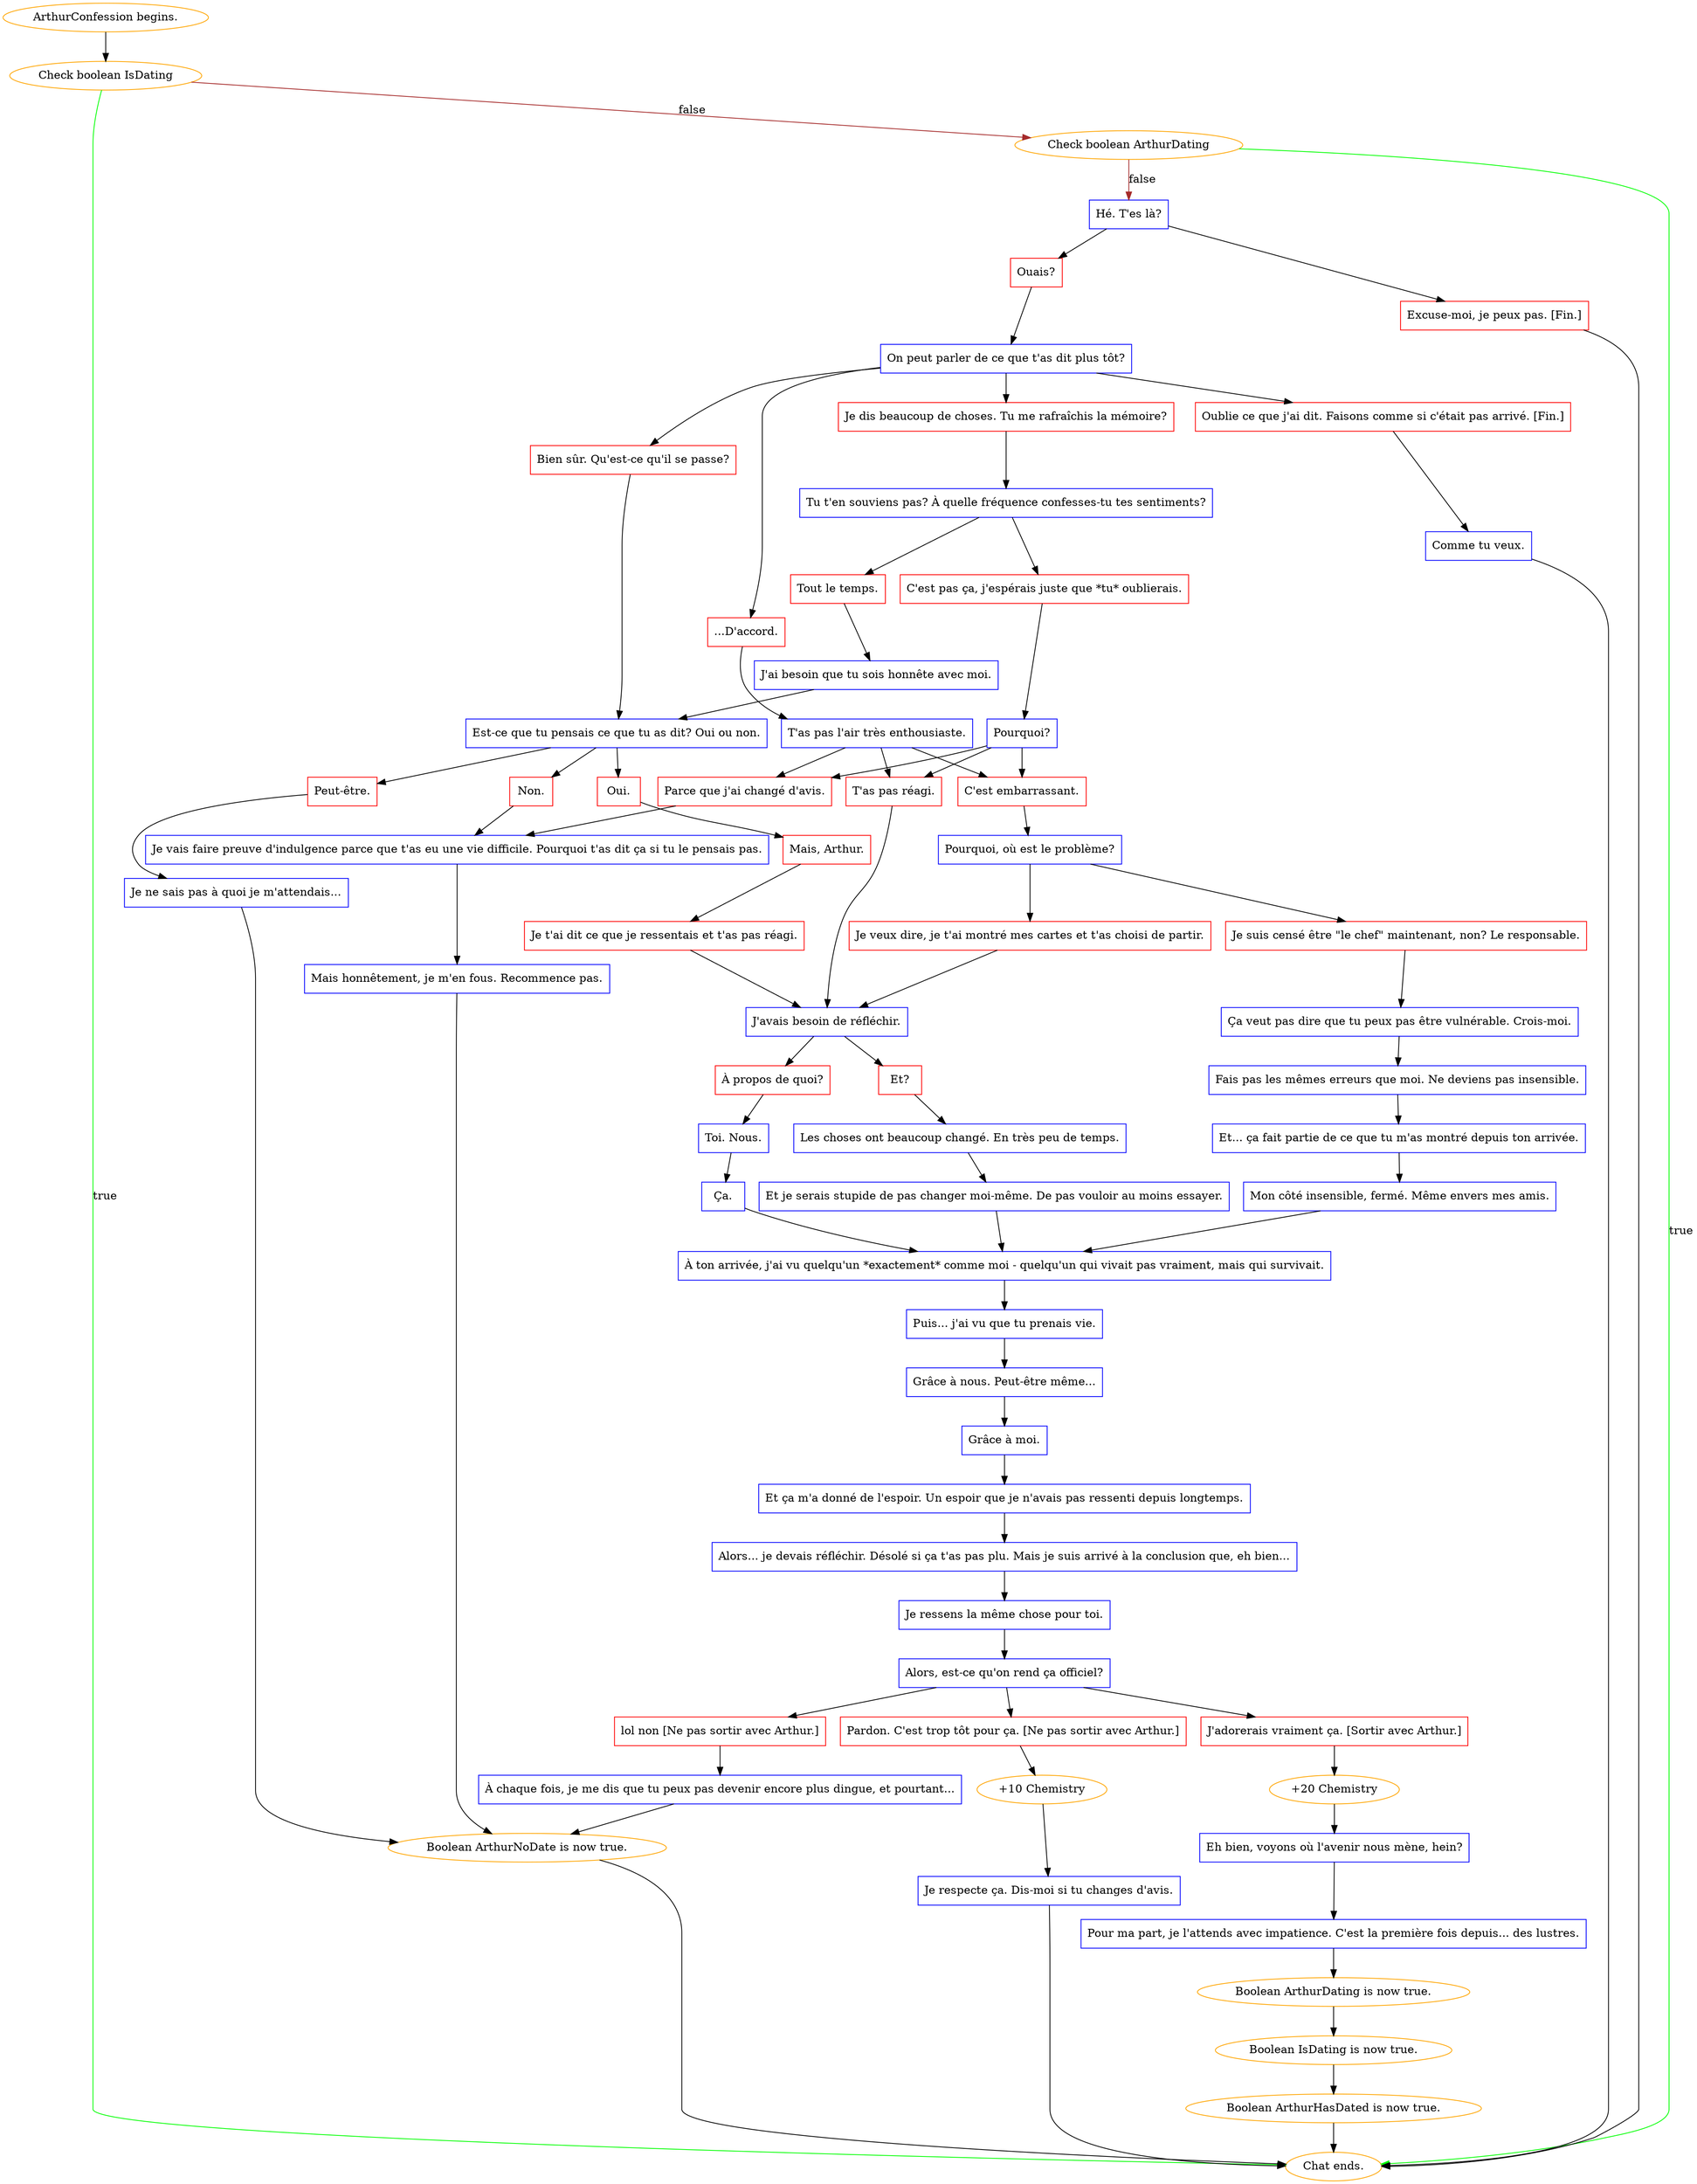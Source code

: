 digraph {
	"ArthurConfession begins." [color=orange];
		"ArthurConfession begins." -> j3952146541;
	j3952146541 [label="Check boolean IsDating",color=orange];
		j3952146541 -> "Chat ends." [label=true,color=green];
		j3952146541 -> j1773280389 [label=false,color=brown];
	"Chat ends." [color=orange];
	j1773280389 [label="Check boolean ArthurDating",color=orange];
		j1773280389 -> "Chat ends." [label=true,color=green];
		j1773280389 -> j2380683416 [label=false,color=brown];
	j2380683416 [label="Hé. T'es là?",shape=box,color=blue];
		j2380683416 -> j173701664;
		j2380683416 -> j2681198332;
	j173701664 [label="Ouais?",shape=box,color=red];
		j173701664 -> j711133573;
	j2681198332 [label="Excuse-moi, je peux pas. [Fin.]",shape=box,color=red];
		j2681198332 -> "Chat ends.";
	j711133573 [label="On peut parler de ce que t'as dit plus tôt?",shape=box,color=blue];
		j711133573 -> j3108305241;
		j711133573 -> j1572911616;
		j711133573 -> j1819743824;
		j711133573 -> j529926847;
	j3108305241 [label="...D'accord.",shape=box,color=red];
		j3108305241 -> j1252878224;
	j1572911616 [label="Je dis beaucoup de choses. Tu me rafraîchis la mémoire?",shape=box,color=red];
		j1572911616 -> j3445609352;
	j1819743824 [label="Bien sûr. Qu'est-ce qu'il se passe?",shape=box,color=red];
		j1819743824 -> j1207016831;
	j529926847 [label="Oublie ce que j'ai dit. Faisons comme si c'était pas arrivé. [Fin.]",shape=box,color=red];
		j529926847 -> j2714069586;
	j1252878224 [label="T'as pas l'air très enthousiaste.",shape=box,color=blue];
		j1252878224 -> j716523640;
		j1252878224 -> j322445634;
		j1252878224 -> j293727302;
	j3445609352 [label="Tu t'en souviens pas? À quelle fréquence confesses-tu tes sentiments?",shape=box,color=blue];
		j3445609352 -> j3798305658;
		j3445609352 -> j2317411518;
	j1207016831 [label="Est-ce que tu pensais ce que tu as dit? Oui ou non.",shape=box,color=blue];
		j1207016831 -> j3334928961;
		j1207016831 -> j3041575333;
		j1207016831 -> j2739988545;
	j2714069586 [label="Comme tu veux.",shape=box,color=blue];
		j2714069586 -> "Chat ends.";
	j716523640 [label="Parce que j'ai changé d'avis.",shape=box,color=red];
		j716523640 -> j2845535127;
	j322445634 [label="T'as pas réagi.",shape=box,color=red];
		j322445634 -> j2892255490;
	j293727302 [label="C'est embarrassant.",shape=box,color=red];
		j293727302 -> j55361318;
	j3798305658 [label="C'est pas ça, j'espérais juste que *tu* oublierais.",shape=box,color=red];
		j3798305658 -> j3773650735;
	j2317411518 [label="Tout le temps.",shape=box,color=red];
		j2317411518 -> j4112798886;
	j3334928961 [label="Oui.",shape=box,color=red];
		j3334928961 -> j2896760392;
	j3041575333 [label="Non.",shape=box,color=red];
		j3041575333 -> j2845535127;
	j2739988545 [label="Peut-être.",shape=box,color=red];
		j2739988545 -> j2311738714;
	j2845535127 [label="Je vais faire preuve d'indulgence parce que t'as eu une vie difficile. Pourquoi t'as dit ça si tu le pensais pas.",shape=box,color=blue];
		j2845535127 -> j4042901462;
	j2892255490 [label="J'avais besoin de réfléchir.",shape=box,color=blue];
		j2892255490 -> j2886068270;
		j2892255490 -> j2500815530;
	j55361318 [label="Pourquoi, où est le problème?",shape=box,color=blue];
		j55361318 -> j1139324082;
		j55361318 -> j619674055;
	j3773650735 [label="Pourquoi?",shape=box,color=blue];
		j3773650735 -> j716523640;
		j3773650735 -> j322445634;
		j3773650735 -> j293727302;
	j4112798886 [label="J'ai besoin que tu sois honnête avec moi.",shape=box,color=blue];
		j4112798886 -> j1207016831;
	j2896760392 [label="Mais, Arthur.",shape=box,color=red];
		j2896760392 -> j1187342954;
	j2311738714 [label="Je ne sais pas à quoi je m'attendais...",shape=box,color=blue];
		j2311738714 -> j2533691464;
	j4042901462 [label="Mais honnêtement, je m'en fous. Recommence pas.",shape=box,color=blue];
		j4042901462 -> j2533691464;
	j2886068270 [label="À propos de quoi?",shape=box,color=red];
		j2886068270 -> j2152403017;
	j2500815530 [label="Et?",shape=box,color=red];
		j2500815530 -> j3162166437;
	j1139324082 [label="Je suis censé être \"le chef\" maintenant, non? Le responsable.",shape=box,color=red];
		j1139324082 -> j750990683;
	j619674055 [label="Je veux dire, je t'ai montré mes cartes et t'as choisi de partir.",shape=box,color=red];
		j619674055 -> j2892255490;
	j1187342954 [label="Je t'ai dit ce que je ressentais et t'as pas réagi.",shape=box,color=red];
		j1187342954 -> j2892255490;
	j2533691464 [label="Boolean ArthurNoDate is now true.",color=orange];
		j2533691464 -> "Chat ends.";
	j2152403017 [label="Toi. Nous.",shape=box,color=blue];
		j2152403017 -> j2295674533;
	j3162166437 [label="Les choses ont beaucoup changé. En très peu de temps.",shape=box,color=blue];
		j3162166437 -> j3778390988;
	j750990683 [label="Ça veut pas dire que tu peux pas être vulnérable. Crois-moi.",shape=box,color=blue];
		j750990683 -> j2928447725;
	j2295674533 [label="Ça.",shape=box,color=blue];
		j2295674533 -> j3058871026;
	j3778390988 [label="Et je serais stupide de pas changer moi-même. De pas vouloir au moins essayer.",shape=box,color=blue];
		j3778390988 -> j3058871026;
	j2928447725 [label="Fais pas les mêmes erreurs que moi. Ne deviens pas insensible.",shape=box,color=blue];
		j2928447725 -> j62949553;
	j3058871026 [label="À ton arrivée, j'ai vu quelqu'un *exactement* comme moi - quelqu'un qui vivait pas vraiment, mais qui survivait.",shape=box,color=blue];
		j3058871026 -> j1760699958;
	j62949553 [label="Et... ça fait partie de ce que tu m'as montré depuis ton arrivée.",shape=box,color=blue];
		j62949553 -> j4169889750;
	j1760699958 [label="Puis... j'ai vu que tu prenais vie.",shape=box,color=blue];
		j1760699958 -> j2809802655;
	j4169889750 [label="Mon côté insensible, fermé. Même envers mes amis.",shape=box,color=blue];
		j4169889750 -> j3058871026;
	j2809802655 [label="Grâce à nous. Peut-être même...",shape=box,color=blue];
		j2809802655 -> j2098848204;
	j2098848204 [label="Grâce à moi.",shape=box,color=blue];
		j2098848204 -> j863678037;
	j863678037 [label="Et ça m'a donné de l'espoir. Un espoir que je n'avais pas ressenti depuis longtemps.",shape=box,color=blue];
		j863678037 -> j2293922864;
	j2293922864 [label="Alors... je devais réfléchir. Désolé si ça t'as pas plu. Mais je suis arrivé à la conclusion que, eh bien...",shape=box,color=blue];
		j2293922864 -> j986227488;
	j986227488 [label="Je ressens la même chose pour toi.",shape=box,color=blue];
		j986227488 -> j3697517927;
	j3697517927 [label="Alors, est-ce qu'on rend ça officiel?",shape=box,color=blue];
		j3697517927 -> j3908682677;
		j3697517927 -> j627073145;
		j3697517927 -> j3628020848;
	j3908682677 [label="J'adorerais vraiment ça. [Sortir avec Arthur.]",shape=box,color=red];
		j3908682677 -> j767356119;
	j627073145 [label="Pardon. C'est trop tôt pour ça. [Ne pas sortir avec Arthur.]",shape=box,color=red];
		j627073145 -> j3424519970;
	j3628020848 [label="lol non [Ne pas sortir avec Arthur.]",shape=box,color=red];
		j3628020848 -> j1587257683;
	j767356119 [label="+20 Chemistry",color=orange];
		j767356119 -> j3995762392;
	j3424519970 [label="+10 Chemistry",color=orange];
		j3424519970 -> j851628493;
	j1587257683 [label="À chaque fois, je me dis que tu peux pas devenir encore plus dingue, et pourtant...",shape=box,color=blue];
		j1587257683 -> j2533691464;
	j3995762392 [label="Eh bien, voyons où l'avenir nous mène, hein?",shape=box,color=blue];
		j3995762392 -> j1084394358;
	j851628493 [label="Je respecte ça. Dis-moi si tu changes d'avis.",shape=box,color=blue];
		j851628493 -> "Chat ends.";
	j1084394358 [label="Pour ma part, je l'attends avec impatience. C'est la première fois depuis... des lustres.",shape=box,color=blue];
		j1084394358 -> j3371696257;
	j3371696257 [label="Boolean ArthurDating is now true.",color=orange];
		j3371696257 -> j3139269659;
	j3139269659 [label="Boolean IsDating is now true.",color=orange];
		j3139269659 -> j3103123730;
	j3103123730 [label="Boolean ArthurHasDated is now true.",color=orange];
		j3103123730 -> "Chat ends.";
}